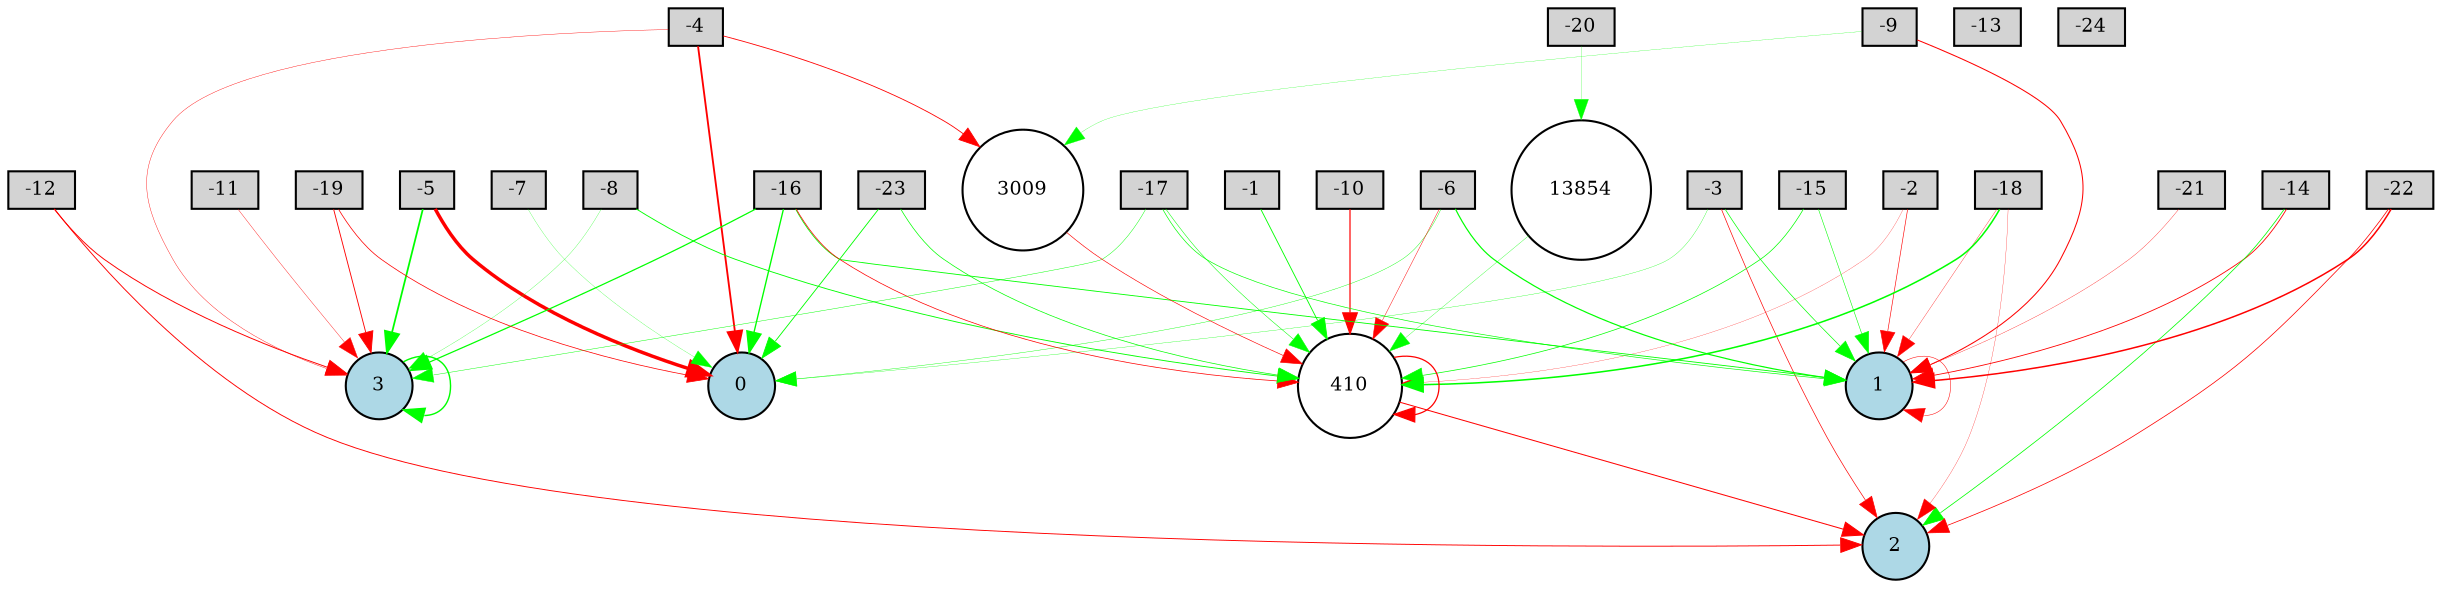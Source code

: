 digraph {
	node [fontsize=9 height=0.2 shape=circle width=0.2]
	-1 [fillcolor=lightgray shape=box style=filled]
	-2 [fillcolor=lightgray shape=box style=filled]
	-3 [fillcolor=lightgray shape=box style=filled]
	-4 [fillcolor=lightgray shape=box style=filled]
	-5 [fillcolor=lightgray shape=box style=filled]
	-6 [fillcolor=lightgray shape=box style=filled]
	-7 [fillcolor=lightgray shape=box style=filled]
	-8 [fillcolor=lightgray shape=box style=filled]
	-9 [fillcolor=lightgray shape=box style=filled]
	-10 [fillcolor=lightgray shape=box style=filled]
	-11 [fillcolor=lightgray shape=box style=filled]
	-12 [fillcolor=lightgray shape=box style=filled]
	-13 [fillcolor=lightgray shape=box style=filled]
	-14 [fillcolor=lightgray shape=box style=filled]
	-15 [fillcolor=lightgray shape=box style=filled]
	-16 [fillcolor=lightgray shape=box style=filled]
	-17 [fillcolor=lightgray shape=box style=filled]
	-18 [fillcolor=lightgray shape=box style=filled]
	-19 [fillcolor=lightgray shape=box style=filled]
	-20 [fillcolor=lightgray shape=box style=filled]
	-21 [fillcolor=lightgray shape=box style=filled]
	-22 [fillcolor=lightgray shape=box style=filled]
	-23 [fillcolor=lightgray shape=box style=filled]
	-24 [fillcolor=lightgray shape=box style=filled]
	0 [fillcolor=lightblue style=filled]
	1 [fillcolor=lightblue style=filled]
	2 [fillcolor=lightblue style=filled]
	3 [fillcolor=lightblue style=filled]
	3009 [fillcolor=white style=filled]
	410 [fillcolor=white style=filled]
	13854 [fillcolor=white style=filled]
	-23 -> 0 [color=green penwidth=0.4223831313008942 style=solid]
	13854 -> 410 [color=green penwidth=0.15393660057049902 style=solid]
	-15 -> 410 [color=green penwidth=0.3443559407050356 style=solid]
	-19 -> 3 [color=red penwidth=0.4285421844189288 style=solid]
	-16 -> 3 [color=green penwidth=0.5931943976087021 style=solid]
	-17 -> 3 [color=green penwidth=0.2158628325609683 style=solid]
	410 -> 2 [color=red penwidth=0.48530437780527647 style=solid]
	-18 -> 1 [color=red penwidth=0.15781655056507327 style=solid]
	-21 -> 1 [color=red penwidth=0.15899076778812327 style=solid]
	-17 -> 1 [color=green penwidth=0.3186550058822498 style=solid]
	-10 -> 410 [color=red penwidth=0.5805475886870765 style=solid]
	-2 -> 1 [color=red penwidth=0.2945882741600261 style=solid]
	-18 -> 410 [color=green penwidth=0.740573629030992 style=solid]
	3 -> 3 [color=green penwidth=0.6767285924690225 style=solid]
	-14 -> 2 [color=green penwidth=0.36699418970204034 style=solid]
	-6 -> 0 [color=green penwidth=0.19374136460192615 style=solid]
	-15 -> 1 [color=green penwidth=0.2706931741617743 style=solid]
	-4 -> 3 [color=red penwidth=0.19259381796971453 style=solid]
	-16 -> 0 [color=green penwidth=0.6519368571987214 style=solid]
	-3 -> 2 [color=red penwidth=0.3286840599432461 style=solid]
	-16 -> 410 [color=red penwidth=0.3484009725718985 style=solid]
	-22 -> 1 [color=red penwidth=0.7242968561893419 style=solid]
	-12 -> 2 [color=red penwidth=0.4492146591962468 style=solid]
	-4 -> 3009 [color=red penwidth=0.40663736757221847 style=solid]
	-18 -> 2 [color=red penwidth=0.1314955202214712 style=solid]
	1 -> 1 [color=red penwidth=0.24509126958623162 style=solid]
	-5 -> 0 [color=red penwidth=1.6701875432461626 style=solid]
	-6 -> 1 [color=green penwidth=0.5713362021033068 style=solid]
	410 -> 410 [color=red penwidth=0.6022734736090348 style=solid]
	3009 -> 410 [color=red penwidth=0.3020813356199533 style=solid]
	-9 -> 1 [color=red penwidth=0.4927239453239105 style=solid]
	-11 -> 3 [color=red penwidth=0.1842371056069666 style=solid]
	-16 -> 1 [color=green penwidth=0.4129025779003199 style=solid]
	-3 -> 1 [color=green penwidth=0.33088235419792633 style=solid]
	-8 -> 3 [color=green penwidth=0.1260392623667174 style=solid]
	-1 -> 410 [color=green penwidth=0.42139132645221034 style=solid]
	-20 -> 13854 [color=green penwidth=0.12009745872511522 style=solid]
	-4 -> 0 [color=red penwidth=0.8920531302580426 style=solid]
	-5 -> 3 [color=green penwidth=0.8460794024032454 style=solid]
	-19 -> 0 [color=red penwidth=0.3569052409925614 style=solid]
	-22 -> 2 [color=red penwidth=0.3614143073887496 style=solid]
	-23 -> 410 [color=green penwidth=0.3419748100740901 style=solid]
	-2 -> 410 [color=red penwidth=0.12050251354302113 style=solid]
	-12 -> 3 [color=red penwidth=0.46056015369152203 style=solid]
	-7 -> 0 [color=green penwidth=0.11906195018311472 style=solid]
	-3 -> 0 [color=green penwidth=0.1500038042155088 style=solid]
	-14 -> 1 [color=red penwidth=0.408527189816253 style=solid]
	-9 -> 3009 [color=green penwidth=0.12141560552282543 style=solid]
	-8 -> 410 [color=green penwidth=0.4289981381929029 style=solid]
	-6 -> 410 [color=red penwidth=0.21872640226483558 style=solid]
	-17 -> 410 [color=green penwidth=0.24720920484912898 style=solid]
}
